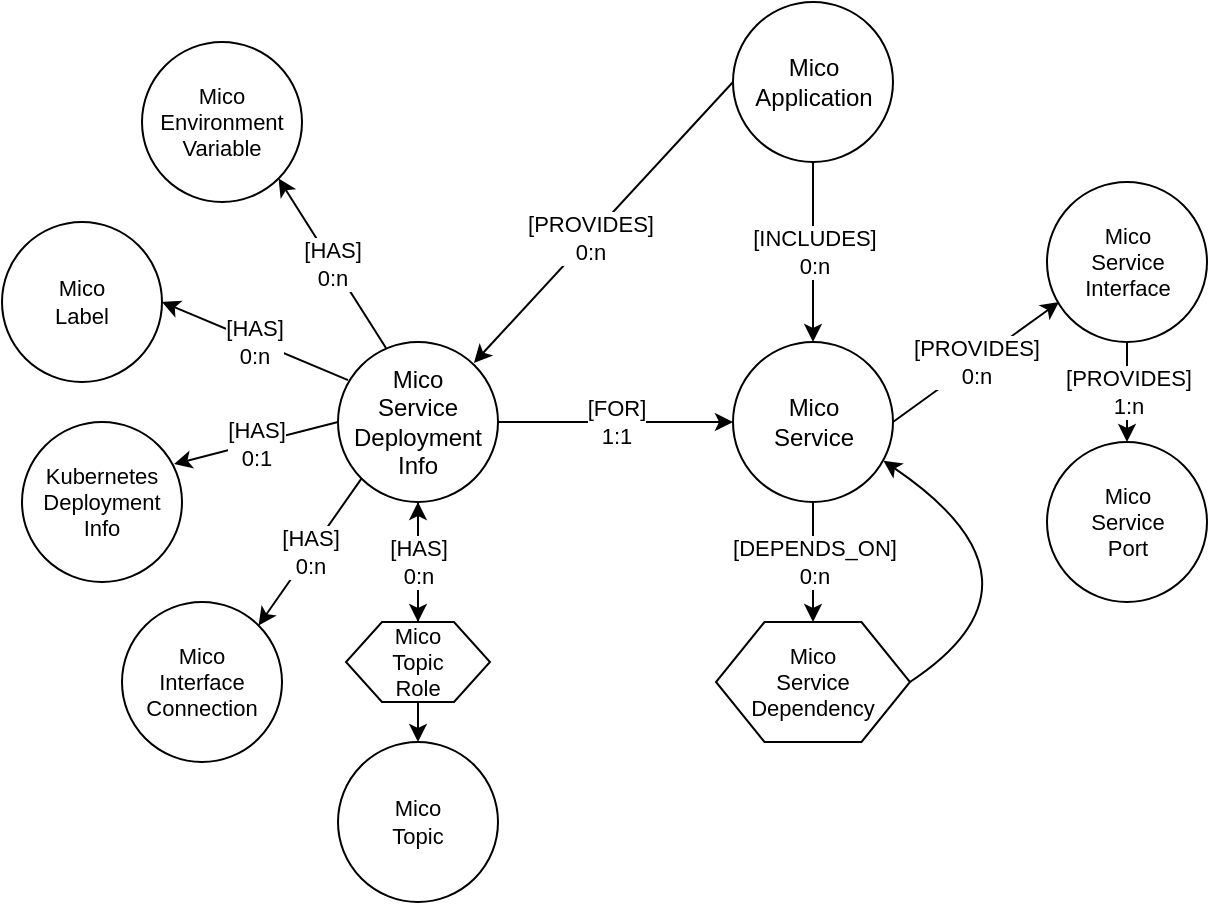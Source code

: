 <mxfile version="10.8.0" type="device"><diagram id="mZoN9dao9msM_OIEfdIq" name="Page-1"><mxGraphModel dx="754" dy="386" grid="1" gridSize="10" guides="1" tooltips="1" connect="1" arrows="1" fold="1" page="1" pageScale="1" pageWidth="827" pageHeight="1169" math="0" shadow="0"><root><mxCell id="0"/><mxCell id="1" parent="0"/><mxCell id="yld8ct5cMEyIErXaIzqg-21" value="[PROVIDES]&lt;br&gt;0:n&lt;br&gt;" style="rounded=0;orthogonalLoop=1;jettySize=auto;html=1;fontSize=11;exitX=0;exitY=0.5;exitDx=0;exitDy=0;" parent="1" source="yld8ct5cMEyIErXaIzqg-2" edge="1"><mxGeometry x="0.099" y="-1" relative="1" as="geometry"><mxPoint y="1" as="offset"/><mxPoint x="387.009" y="139.521" as="sourcePoint"/><mxPoint x="285.95" y="250.442" as="targetPoint"/></mxGeometry></mxCell><mxCell id="yld8ct5cMEyIErXaIzqg-2" value="Mico&lt;br&gt;Application" style="ellipse;whiteSpace=wrap;html=1;aspect=fixed;" parent="1" vertex="1"><mxGeometry x="415.5" y="70" width="80" height="80" as="geometry"/></mxCell><mxCell id="yld8ct5cMEyIErXaIzqg-20" value="Mico&lt;br&gt;Service&lt;br&gt;Deployment&lt;br&gt;Info&lt;br&gt;" style="ellipse;whiteSpace=wrap;html=1;aspect=fixed;" parent="1" vertex="1"><mxGeometry x="218" y="240" width="80" height="80" as="geometry"/></mxCell><mxCell id="yld8ct5cMEyIErXaIzqg-8" value="[INCLUDES]&lt;br&gt;0:n&lt;br&gt;" style="endArrow=classic;html=1;entryX=0.5;entryY=0;entryDx=0;entryDy=0;exitX=0.5;exitY=1;exitDx=0;exitDy=0;" parent="1" source="yld8ct5cMEyIErXaIzqg-2" target="yld8ct5cMEyIErXaIzqg-9" edge="1"><mxGeometry width="50" height="50" relative="1" as="geometry"><mxPoint x="392.5" y="100" as="sourcePoint"/><mxPoint x="222.5" y="175" as="targetPoint"/></mxGeometry></mxCell><mxCell id="yld8ct5cMEyIErXaIzqg-9" value="Mico&lt;br&gt;Service&lt;br&gt;" style="ellipse;whiteSpace=wrap;html=1;aspect=fixed;" parent="1" vertex="1"><mxGeometry x="415.5" y="240" width="80" height="80" as="geometry"/></mxCell><mxCell id="yld8ct5cMEyIErXaIzqg-24" value="[FOR]&lt;br&gt;1:1&lt;br&gt;" style="endArrow=classic;html=1;fontSize=11;entryX=0;entryY=0.5;entryDx=0;entryDy=0;exitX=1;exitY=0.5;exitDx=0;exitDy=0;" parent="1" source="yld8ct5cMEyIErXaIzqg-20" target="yld8ct5cMEyIErXaIzqg-9" edge="1"><mxGeometry width="50" height="50" relative="1" as="geometry"><mxPoint x="210" y="450" as="sourcePoint"/><mxPoint x="260" y="400" as="targetPoint"/></mxGeometry></mxCell><mxCell id="yld8ct5cMEyIErXaIzqg-27" value="Mico&lt;br&gt;Environment&lt;br&gt;Variable&lt;br&gt;" style="ellipse;whiteSpace=wrap;html=1;aspect=fixed;fontSize=11;" parent="1" vertex="1"><mxGeometry x="120" y="90" width="80" height="80" as="geometry"/></mxCell><mxCell id="yld8ct5cMEyIErXaIzqg-29" value="[HAS]&lt;br&gt;0:n&lt;br&gt;" style="endArrow=classic;html=1;fontSize=11;exitX=0.3;exitY=0.038;exitDx=0;exitDy=0;entryX=1;entryY=1;entryDx=0;entryDy=0;exitPerimeter=0;" parent="1" source="yld8ct5cMEyIErXaIzqg-20" target="yld8ct5cMEyIErXaIzqg-27" edge="1"><mxGeometry width="50" height="50" relative="1" as="geometry"><mxPoint x="150" y="430" as="sourcePoint"/><mxPoint x="200" y="380" as="targetPoint"/></mxGeometry></mxCell><mxCell id="yld8ct5cMEyIErXaIzqg-31" value="Mico&lt;br&gt;Label&lt;br&gt;" style="ellipse;whiteSpace=wrap;html=1;aspect=fixed;fontSize=11;" parent="1" vertex="1"><mxGeometry x="50" y="180" width="80" height="80" as="geometry"/></mxCell><mxCell id="yld8ct5cMEyIErXaIzqg-32" value="[HAS]&lt;br&gt;0:n&lt;br&gt;" style="endArrow=classic;html=1;fontSize=11;exitX=0.063;exitY=0.238;exitDx=0;exitDy=0;entryX=1;entryY=0.5;entryDx=0;entryDy=0;exitPerimeter=0;" parent="1" source="yld8ct5cMEyIErXaIzqg-20" target="yld8ct5cMEyIErXaIzqg-31" edge="1"><mxGeometry width="50" height="50" relative="1" as="geometry"><mxPoint x="190" y="430" as="sourcePoint"/><mxPoint x="190" y="530" as="targetPoint"/></mxGeometry></mxCell><mxCell id="yld8ct5cMEyIErXaIzqg-33" value="Mico&lt;br&gt;Topic&lt;br&gt;" style="ellipse;whiteSpace=wrap;html=1;aspect=fixed;fontSize=11;" parent="1" vertex="1"><mxGeometry x="218" y="440" width="80" height="80" as="geometry"/></mxCell><mxCell id="yld8ct5cMEyIErXaIzqg-34" value="" style="endArrow=classic;html=1;fontSize=11;exitX=0.5;exitY=1;exitDx=0;exitDy=0;entryX=0.5;entryY=0;entryDx=0;entryDy=0;" parent="1" source="yld8ct5cMEyIErXaIzqg-43" target="yld8ct5cMEyIErXaIzqg-33" edge="1"><mxGeometry width="50" height="50" relative="1" as="geometry"><mxPoint x="230" y="580" as="sourcePoint"/><mxPoint x="230" y="680" as="targetPoint"/></mxGeometry></mxCell><mxCell id="yld8ct5cMEyIErXaIzqg-38" value="[DEPENDS_ON]&lt;br&gt;0:n&lt;br style=&quot;font-size: 11px&quot;&gt;" style="edgeStyle=orthogonalEdgeStyle;rounded=0;orthogonalLoop=1;jettySize=auto;html=1;fontSize=11;entryX=0.5;entryY=0;entryDx=0;entryDy=0;" parent="1" source="yld8ct5cMEyIErXaIzqg-9" target="yld8ct5cMEyIErXaIzqg-41" edge="1"><mxGeometry x="0.0" relative="1" as="geometry"><mxPoint x="455.5" y="320" as="sourcePoint"/><mxPoint x="455.5" y="350" as="targetPoint"/><mxPoint as="offset"/></mxGeometry></mxCell><mxCell id="yld8ct5cMEyIErXaIzqg-41" value="Mico&lt;br&gt;Service&lt;br&gt;Dependency&lt;br&gt;" style="shape=hexagon;perimeter=hexagonPerimeter2;whiteSpace=wrap;html=1;fontSize=11;" parent="1" vertex="1"><mxGeometry x="407" y="380" width="97" height="60" as="geometry"/></mxCell><mxCell id="jaiyvjEqRWDVoZmZ5MSv-4" value="" style="edgeStyle=orthogonalEdgeStyle;rounded=0;orthogonalLoop=1;jettySize=auto;html=1;" edge="1" parent="1" source="yld8ct5cMEyIErXaIzqg-43" target="yld8ct5cMEyIErXaIzqg-20"><mxGeometry relative="1" as="geometry"/></mxCell><mxCell id="yld8ct5cMEyIErXaIzqg-43" value="Mico&lt;br&gt;Topic&lt;br&gt;Role&lt;br&gt;" style="shape=hexagon;perimeter=hexagonPerimeter2;whiteSpace=wrap;html=1;fontSize=11;rounded=0;shadow=0;comic=0;gradientColor=none;" parent="1" vertex="1"><mxGeometry x="222" y="380" width="72" height="40" as="geometry"/></mxCell><mxCell id="yld8ct5cMEyIErXaIzqg-44" value="[HAS]&lt;br&gt;0:n&lt;br&gt;" style="endArrow=classic;html=1;fontSize=11;exitX=0.5;exitY=1;exitDx=0;exitDy=0;entryX=0.5;entryY=0;entryDx=0;entryDy=0;" parent="1" source="yld8ct5cMEyIErXaIzqg-20" target="yld8ct5cMEyIErXaIzqg-43" edge="1"><mxGeometry width="50" height="50" relative="1" as="geometry"><mxPoint x="212" y="308" as="sourcePoint"/><mxPoint x="261" y="512" as="targetPoint"/></mxGeometry></mxCell><mxCell id="yld8ct5cMEyIErXaIzqg-47" value="Mico&lt;br&gt;Service&lt;br&gt;Interface&lt;br&gt;" style="ellipse;whiteSpace=wrap;html=1;aspect=fixed;rounded=0;shadow=0;comic=0;gradientColor=none;fontSize=11;" parent="1" vertex="1"><mxGeometry x="572.5" y="160" width="80" height="80" as="geometry"/></mxCell><mxCell id="yld8ct5cMEyIErXaIzqg-48" value="[PROVIDES]&lt;br&gt;0:n&lt;br&gt;" style="endArrow=classic;html=1;fontSize=11;exitX=1;exitY=0.5;exitDx=0;exitDy=0;" parent="1" source="yld8ct5cMEyIErXaIzqg-9" edge="1"><mxGeometry width="50" height="50" relative="1" as="geometry"><mxPoint x="522.5" y="420" as="sourcePoint"/><mxPoint x="578.5" y="220" as="targetPoint"/></mxGeometry></mxCell><mxCell id="yld8ct5cMEyIErXaIzqg-49" value="Mico&lt;br&gt;Service&lt;br&gt;Port" style="ellipse;whiteSpace=wrap;html=1;aspect=fixed;rounded=0;shadow=0;comic=0;gradientColor=none;fontSize=11;" parent="1" vertex="1"><mxGeometry x="572.5" y="290" width="80" height="80" as="geometry"/></mxCell><mxCell id="yld8ct5cMEyIErXaIzqg-50" value="[PROVIDES]&lt;br&gt;1:n&lt;br&gt;" style="endArrow=classic;html=1;fontSize=11;entryX=0.5;entryY=0;entryDx=0;entryDy=0;exitX=0.5;exitY=1;exitDx=0;exitDy=0;" parent="1" source="yld8ct5cMEyIErXaIzqg-47" target="yld8ct5cMEyIErXaIzqg-49" edge="1"><mxGeometry width="50" height="50" relative="1" as="geometry"><mxPoint x="572.5" y="380" as="sourcePoint"/><mxPoint x="622.5" y="330" as="targetPoint"/></mxGeometry></mxCell><mxCell id="yld8ct5cMEyIErXaIzqg-55" value="Kubernetes&lt;br&gt;Deployment&lt;br&gt;Info&lt;br&gt;" style="ellipse;whiteSpace=wrap;html=1;aspect=fixed;rounded=0;shadow=0;comic=0;gradientColor=none;fontSize=11;" parent="1" vertex="1"><mxGeometry x="60" y="280" width="80" height="80" as="geometry"/></mxCell><mxCell id="yld8ct5cMEyIErXaIzqg-58" value="Mico&lt;br&gt;Interface&lt;br&gt;Connection&lt;br&gt;" style="ellipse;whiteSpace=wrap;html=1;aspect=fixed;rounded=0;shadow=0;comic=0;gradientColor=none;fontSize=11;" parent="1" vertex="1"><mxGeometry x="110" y="370" width="80" height="80" as="geometry"/></mxCell><mxCell id="yld8ct5cMEyIErXaIzqg-59" value="[HAS]&lt;br&gt;0:1&lt;br&gt;" style="endArrow=classic;html=1;fontSize=11;entryX=0.95;entryY=0.263;entryDx=0;entryDy=0;entryPerimeter=0;exitX=0;exitY=0.5;exitDx=0;exitDy=0;" parent="1" source="yld8ct5cMEyIErXaIzqg-20" target="yld8ct5cMEyIErXaIzqg-55" edge="1"><mxGeometry width="50" height="50" relative="1" as="geometry"><mxPoint x="210" y="280" as="sourcePoint"/><mxPoint x="153" y="220" as="targetPoint"/></mxGeometry></mxCell><mxCell id="yld8ct5cMEyIErXaIzqg-60" value="[HAS]&lt;br&gt;0:n&lt;br&gt;" style="endArrow=classic;html=1;fontSize=11;exitX=0;exitY=1;exitDx=0;exitDy=0;entryX=1;entryY=0;entryDx=0;entryDy=0;" parent="1" source="yld8ct5cMEyIErXaIzqg-20" target="yld8ct5cMEyIErXaIzqg-58" edge="1"><mxGeometry width="50" height="50" relative="1" as="geometry"><mxPoint x="210" y="250" as="sourcePoint"/><mxPoint x="149" y="301" as="targetPoint"/></mxGeometry></mxCell><mxCell id="jaiyvjEqRWDVoZmZ5MSv-2" value="" style="curved=1;endArrow=classic;html=1;exitX=1;exitY=0.5;exitDx=0;exitDy=0;entryX=0.94;entryY=0.742;entryDx=0;entryDy=0;entryPerimeter=0;" edge="1" parent="1" source="yld8ct5cMEyIErXaIzqg-41" target="yld8ct5cMEyIErXaIzqg-9"><mxGeometry width="50" height="50" relative="1" as="geometry"><mxPoint x="590" y="450" as="sourcePoint"/><mxPoint x="640" y="400" as="targetPoint"/><Array as="points"><mxPoint x="580" y="360"/></Array></mxGeometry></mxCell></root></mxGraphModel></diagram></mxfile>